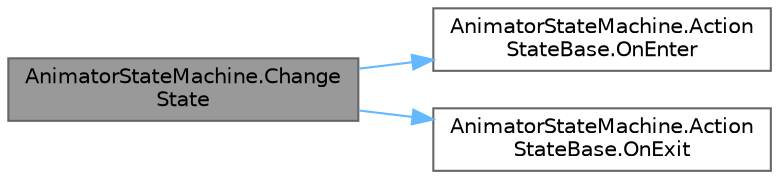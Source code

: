digraph "AnimatorStateMachine.ChangeState"
{
 // LATEX_PDF_SIZE
  bgcolor="transparent";
  edge [fontname=Helvetica,fontsize=10,labelfontname=Helvetica,labelfontsize=10];
  node [fontname=Helvetica,fontsize=10,shape=box,height=0.2,width=0.4];
  rankdir="LR";
  Node1 [id="Node000001",label="AnimatorStateMachine.Change\lState",height=0.2,width=0.4,color="gray40", fillcolor="grey60", style="filled", fontcolor="black",tooltip=" "];
  Node1 -> Node2 [id="edge1_Node000001_Node000002",color="steelblue1",style="solid",tooltip=" "];
  Node2 [id="Node000002",label="AnimatorStateMachine.Action\lStateBase.OnEnter",height=0.2,width=0.4,color="grey40", fillcolor="white", style="filled",URL="$class_animator_state_machine_1_1_action_state_base.html#a1ecf97fe245aba660a4c33240e16af4e",tooltip=" "];
  Node1 -> Node3 [id="edge2_Node000001_Node000003",color="steelblue1",style="solid",tooltip=" "];
  Node3 [id="Node000003",label="AnimatorStateMachine.Action\lStateBase.OnExit",height=0.2,width=0.4,color="grey40", fillcolor="white", style="filled",URL="$class_animator_state_machine_1_1_action_state_base.html#a3495ba0fe498efaec9fc69ed71a9076b",tooltip=" "];
}
